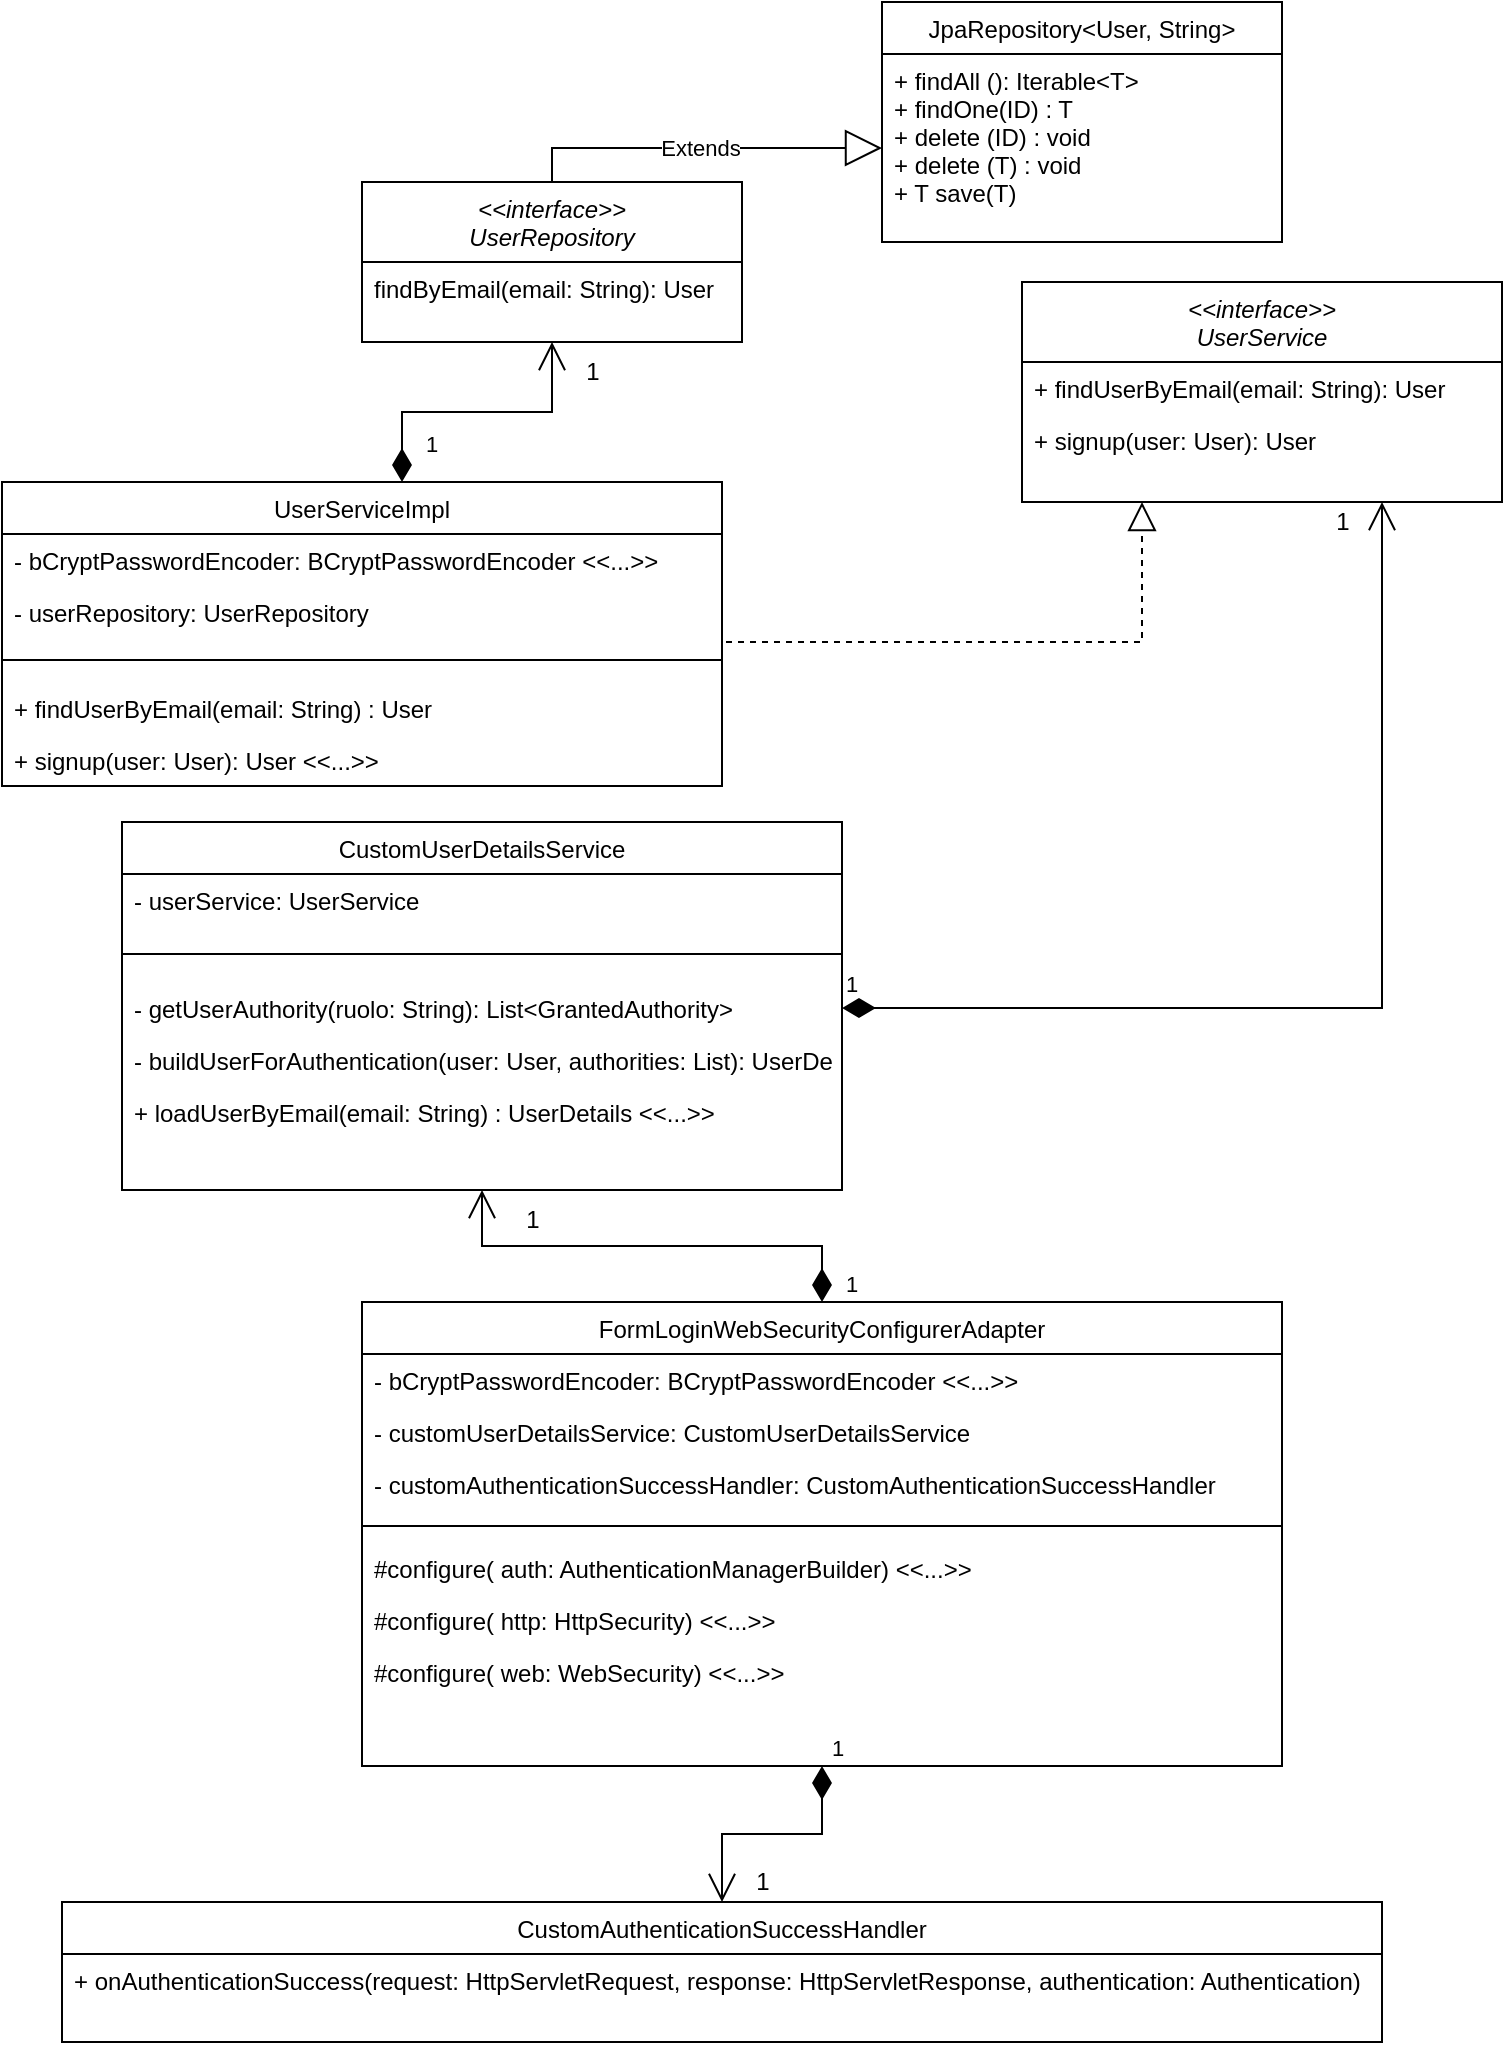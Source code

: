 <mxfile version="20.5.3" type="device"><diagram id="C5RBs43oDa-KdzZeNtuy" name="Page-1"><mxGraphModel dx="944" dy="526" grid="1" gridSize="10" guides="1" tooltips="1" connect="1" arrows="1" fold="1" page="1" pageScale="1" pageWidth="827" pageHeight="1169" math="0" shadow="0"><root><mxCell id="WIyWlLk6GJQsqaUBKTNV-0"/><mxCell id="WIyWlLk6GJQsqaUBKTNV-1" parent="WIyWlLk6GJQsqaUBKTNV-0"/><mxCell id="zkfFHV4jXpPFQw0GAbJ--0" value="&lt;&lt;interface&gt;&gt;&#10;UserRepository" style="swimlane;fontStyle=2;align=center;verticalAlign=top;childLayout=stackLayout;horizontal=1;startSize=40;horizontalStack=0;resizeParent=1;resizeLast=0;collapsible=1;marginBottom=0;rounded=0;shadow=0;strokeWidth=1;" parent="WIyWlLk6GJQsqaUBKTNV-1" vertex="1"><mxGeometry x="220" y="90" width="190" height="80" as="geometry"><mxRectangle x="230" y="140" width="160" height="26" as="alternateBounds"/></mxGeometry></mxCell><mxCell id="zkfFHV4jXpPFQw0GAbJ--1" value="findByEmail(email: String): User" style="text;align=left;verticalAlign=top;spacingLeft=4;spacingRight=4;overflow=hidden;rotatable=0;points=[[0,0.5],[1,0.5]];portConstraint=eastwest;" parent="zkfFHV4jXpPFQw0GAbJ--0" vertex="1"><mxGeometry y="40" width="190" height="26" as="geometry"/></mxCell><mxCell id="zkfFHV4jXpPFQw0GAbJ--6" value="UserServiceImpl" style="swimlane;fontStyle=0;align=center;verticalAlign=top;childLayout=stackLayout;horizontal=1;startSize=26;horizontalStack=0;resizeParent=1;resizeLast=0;collapsible=1;marginBottom=0;rounded=0;shadow=0;strokeWidth=1;" parent="WIyWlLk6GJQsqaUBKTNV-1" vertex="1"><mxGeometry x="40" y="240" width="360" height="152" as="geometry"><mxRectangle x="130" y="380" width="160" height="26" as="alternateBounds"/></mxGeometry></mxCell><mxCell id="z_ifFVNoO6n2Oy5mSunN-12" value="- bCryptPasswordEncoder: BCryptPasswordEncoder &lt;&lt;...&gt;&gt;" style="text;align=left;verticalAlign=top;spacingLeft=4;spacingRight=4;overflow=hidden;rotatable=0;points=[[0,0.5],[1,0.5]];portConstraint=eastwest;" vertex="1" parent="zkfFHV4jXpPFQw0GAbJ--6"><mxGeometry y="26" width="360" height="26" as="geometry"/></mxCell><mxCell id="z_ifFVNoO6n2Oy5mSunN-67" value="- userRepository: UserRepository " style="text;align=left;verticalAlign=top;spacingLeft=4;spacingRight=4;overflow=hidden;rotatable=0;points=[[0,0.5],[1,0.5]];portConstraint=eastwest;" vertex="1" parent="zkfFHV4jXpPFQw0GAbJ--6"><mxGeometry y="52" width="360" height="26" as="geometry"/></mxCell><mxCell id="zkfFHV4jXpPFQw0GAbJ--9" value="" style="line;html=1;strokeWidth=1;align=left;verticalAlign=middle;spacingTop=-1;spacingLeft=3;spacingRight=3;rotatable=0;labelPosition=right;points=[];portConstraint=eastwest;" parent="zkfFHV4jXpPFQw0GAbJ--6" vertex="1"><mxGeometry y="78" width="360" height="22" as="geometry"/></mxCell><mxCell id="zkfFHV4jXpPFQw0GAbJ--7" value="+ findUserByEmail(email: String) : User" style="text;align=left;verticalAlign=top;spacingLeft=4;spacingRight=4;overflow=hidden;rotatable=0;points=[[0,0.5],[1,0.5]];portConstraint=eastwest;" parent="zkfFHV4jXpPFQw0GAbJ--6" vertex="1"><mxGeometry y="100" width="360" height="26" as="geometry"/></mxCell><mxCell id="z_ifFVNoO6n2Oy5mSunN-7" value="+ signup(user: User): User &lt;&lt;...&gt;&gt;" style="text;align=left;verticalAlign=top;spacingLeft=4;spacingRight=4;overflow=hidden;rotatable=0;points=[[0,0.5],[1,0.5]];portConstraint=eastwest;" vertex="1" parent="zkfFHV4jXpPFQw0GAbJ--6"><mxGeometry y="126" width="360" height="26" as="geometry"/></mxCell><mxCell id="zkfFHV4jXpPFQw0GAbJ--13" value="JpaRepository&lt;User, String&gt;" style="swimlane;fontStyle=0;align=center;verticalAlign=top;childLayout=stackLayout;horizontal=1;startSize=26;horizontalStack=0;resizeParent=1;resizeLast=0;collapsible=1;marginBottom=0;rounded=0;shadow=0;strokeWidth=1;" parent="WIyWlLk6GJQsqaUBKTNV-1" vertex="1"><mxGeometry x="480" width="200" height="120" as="geometry"><mxRectangle x="340" y="380" width="170" height="26" as="alternateBounds"/></mxGeometry></mxCell><mxCell id="z_ifFVNoO6n2Oy5mSunN-8" value="+ findAll (): Iterable&lt;T&gt;&#10;+ findOne(ID) : T&#10;+ delete (ID) : void&#10;+ delete (T) : void&#10;+ T save(T)" style="text;align=left;verticalAlign=top;spacingLeft=4;spacingRight=4;overflow=hidden;rotatable=0;points=[[0,0.5],[1,0.5]];portConstraint=eastwest;" vertex="1" parent="zkfFHV4jXpPFQw0GAbJ--13"><mxGeometry y="26" width="200" height="94" as="geometry"/></mxCell><mxCell id="z_ifFVNoO6n2Oy5mSunN-9" value="&lt;&lt;interface&gt;&gt;&#10;UserService" style="swimlane;fontStyle=2;align=center;verticalAlign=top;childLayout=stackLayout;horizontal=1;startSize=40;horizontalStack=0;resizeParent=1;resizeLast=0;collapsible=1;marginBottom=0;rounded=0;shadow=0;strokeWidth=1;" vertex="1" parent="WIyWlLk6GJQsqaUBKTNV-1"><mxGeometry x="550" y="140" width="240" height="110" as="geometry"><mxRectangle x="230" y="140" width="160" height="26" as="alternateBounds"/></mxGeometry></mxCell><mxCell id="z_ifFVNoO6n2Oy5mSunN-10" value="+ findUserByEmail(email: String): User" style="text;align=left;verticalAlign=top;spacingLeft=4;spacingRight=4;overflow=hidden;rotatable=0;points=[[0,0.5],[1,0.5]];portConstraint=eastwest;" vertex="1" parent="z_ifFVNoO6n2Oy5mSunN-9"><mxGeometry y="40" width="240" height="26" as="geometry"/></mxCell><mxCell id="z_ifFVNoO6n2Oy5mSunN-11" value="+ signup(user: User): User" style="text;align=left;verticalAlign=top;spacingLeft=4;spacingRight=4;overflow=hidden;rotatable=0;points=[[0,0.5],[1,0.5]];portConstraint=eastwest;" vertex="1" parent="z_ifFVNoO6n2Oy5mSunN-9"><mxGeometry y="66" width="240" height="26" as="geometry"/></mxCell><mxCell id="z_ifFVNoO6n2Oy5mSunN-14" value="" style="endArrow=block;dashed=1;endFill=0;endSize=12;html=1;rounded=0;entryX=0.25;entryY=1;entryDx=0;entryDy=0;exitX=1;exitY=0.5;exitDx=0;exitDy=0;edgeStyle=orthogonalEdgeStyle;" edge="1" parent="WIyWlLk6GJQsqaUBKTNV-1" source="zkfFHV4jXpPFQw0GAbJ--6" target="z_ifFVNoO6n2Oy5mSunN-9"><mxGeometry width="160" relative="1" as="geometry"><mxPoint x="300" y="330" as="sourcePoint"/><mxPoint x="460" y="330" as="targetPoint"/><Array as="points"><mxPoint x="610" y="320"/></Array></mxGeometry></mxCell><mxCell id="z_ifFVNoO6n2Oy5mSunN-17" value="1" style="text;html=1;align=center;verticalAlign=middle;resizable=0;points=[];autosize=1;strokeColor=none;fillColor=none;" vertex="1" parent="WIyWlLk6GJQsqaUBKTNV-1"><mxGeometry x="320" y="170" width="30" height="30" as="geometry"/></mxCell><mxCell id="z_ifFVNoO6n2Oy5mSunN-24" value="Extends" style="endArrow=block;endSize=16;endFill=0;html=1;rounded=0;entryX=0;entryY=0.5;entryDx=0;entryDy=0;exitX=0.5;exitY=0;exitDx=0;exitDy=0;edgeStyle=orthogonalEdgeStyle;" edge="1" parent="WIyWlLk6GJQsqaUBKTNV-1" source="zkfFHV4jXpPFQw0GAbJ--0" target="z_ifFVNoO6n2Oy5mSunN-8"><mxGeometry width="160" relative="1" as="geometry"><mxPoint x="360" y="40" as="sourcePoint"/><mxPoint x="540" y="180" as="targetPoint"/></mxGeometry></mxCell><mxCell id="z_ifFVNoO6n2Oy5mSunN-32" value="FormLoginWebSecurityConfigurerAdapter" style="swimlane;fontStyle=0;align=center;verticalAlign=top;childLayout=stackLayout;horizontal=1;startSize=26;horizontalStack=0;resizeParent=1;resizeLast=0;collapsible=1;marginBottom=0;rounded=0;shadow=0;strokeWidth=1;" vertex="1" parent="WIyWlLk6GJQsqaUBKTNV-1"><mxGeometry x="220" y="650" width="460" height="232" as="geometry"><mxRectangle x="130" y="380" width="160" height="26" as="alternateBounds"/></mxGeometry></mxCell><mxCell id="z_ifFVNoO6n2Oy5mSunN-33" value="- bCryptPasswordEncoder: BCryptPasswordEncoder &lt;&lt;...&gt;&gt;" style="text;align=left;verticalAlign=top;spacingLeft=4;spacingRight=4;overflow=hidden;rotatable=0;points=[[0,0.5],[1,0.5]];portConstraint=eastwest;" vertex="1" parent="z_ifFVNoO6n2Oy5mSunN-32"><mxGeometry y="26" width="460" height="26" as="geometry"/></mxCell><mxCell id="z_ifFVNoO6n2Oy5mSunN-71" value="- customUserDetailsService: CustomUserDetailsService" style="text;align=left;verticalAlign=top;spacingLeft=4;spacingRight=4;overflow=hidden;rotatable=0;points=[[0,0.5],[1,0.5]];portConstraint=eastwest;" vertex="1" parent="z_ifFVNoO6n2Oy5mSunN-32"><mxGeometry y="52" width="460" height="26" as="geometry"/></mxCell><mxCell id="z_ifFVNoO6n2Oy5mSunN-72" value="- customAuthenticationSuccessHandler: CustomAuthenticationSuccessHandler" style="text;align=left;verticalAlign=top;spacingLeft=4;spacingRight=4;overflow=hidden;rotatable=0;points=[[0,0.5],[1,0.5]];portConstraint=eastwest;" vertex="1" parent="z_ifFVNoO6n2Oy5mSunN-32"><mxGeometry y="78" width="460" height="26" as="geometry"/></mxCell><mxCell id="z_ifFVNoO6n2Oy5mSunN-34" value="" style="line;html=1;strokeWidth=1;align=left;verticalAlign=middle;spacingTop=-1;spacingLeft=3;spacingRight=3;rotatable=0;labelPosition=right;points=[];portConstraint=eastwest;" vertex="1" parent="z_ifFVNoO6n2Oy5mSunN-32"><mxGeometry y="104" width="460" height="16" as="geometry"/></mxCell><mxCell id="z_ifFVNoO6n2Oy5mSunN-37" value="#configure( auth: AuthenticationManagerBuilder) &lt;&lt;...&gt;&gt;" style="text;align=left;verticalAlign=top;spacingLeft=4;spacingRight=4;overflow=hidden;rotatable=0;points=[[0,0.5],[1,0.5]];portConstraint=eastwest;" vertex="1" parent="z_ifFVNoO6n2Oy5mSunN-32"><mxGeometry y="120" width="460" height="26" as="geometry"/></mxCell><mxCell id="z_ifFVNoO6n2Oy5mSunN-38" value="#configure( http: HttpSecurity) &lt;&lt;...&gt;&gt;" style="text;align=left;verticalAlign=top;spacingLeft=4;spacingRight=4;overflow=hidden;rotatable=0;points=[[0,0.5],[1,0.5]];portConstraint=eastwest;" vertex="1" parent="z_ifFVNoO6n2Oy5mSunN-32"><mxGeometry y="146" width="460" height="26" as="geometry"/></mxCell><mxCell id="z_ifFVNoO6n2Oy5mSunN-39" value="#configure( web: WebSecurity) &lt;&lt;...&gt;&gt;" style="text;align=left;verticalAlign=top;spacingLeft=4;spacingRight=4;overflow=hidden;rotatable=0;points=[[0,0.5],[1,0.5]];portConstraint=eastwest;" vertex="1" parent="z_ifFVNoO6n2Oy5mSunN-32"><mxGeometry y="172" width="460" height="26" as="geometry"/></mxCell><mxCell id="z_ifFVNoO6n2Oy5mSunN-41" value="1" style="text;html=1;align=center;verticalAlign=middle;resizable=0;points=[];autosize=1;strokeColor=none;fillColor=none;" vertex="1" parent="WIyWlLk6GJQsqaUBKTNV-1"><mxGeometry x="290" y="594" width="30" height="30" as="geometry"/></mxCell><mxCell id="z_ifFVNoO6n2Oy5mSunN-43" value="CustomAuthenticationSuccessHandler" style="swimlane;fontStyle=0;align=center;verticalAlign=top;childLayout=stackLayout;horizontal=1;startSize=26;horizontalStack=0;resizeParent=1;resizeLast=0;collapsible=1;marginBottom=0;rounded=0;shadow=0;strokeWidth=1;" vertex="1" parent="WIyWlLk6GJQsqaUBKTNV-1"><mxGeometry x="70" y="950" width="660" height="70" as="geometry"><mxRectangle x="130" y="380" width="160" height="26" as="alternateBounds"/></mxGeometry></mxCell><mxCell id="z_ifFVNoO6n2Oy5mSunN-44" value="+ onAuthenticationSuccess(request: HttpServletRequest, response: HttpServletResponse, authentication: Authentication)" style="text;align=left;verticalAlign=top;spacingLeft=4;spacingRight=4;overflow=hidden;rotatable=0;points=[[0,0.5],[1,0.5]];portConstraint=eastwest;" vertex="1" parent="z_ifFVNoO6n2Oy5mSunN-43"><mxGeometry y="26" width="660" height="26" as="geometry"/></mxCell><mxCell id="z_ifFVNoO6n2Oy5mSunN-50" value="1" style="text;html=1;align=center;verticalAlign=middle;resizable=0;points=[];autosize=1;strokeColor=none;fillColor=none;" vertex="1" parent="WIyWlLk6GJQsqaUBKTNV-1"><mxGeometry x="405" y="925" width="30" height="30" as="geometry"/></mxCell><mxCell id="z_ifFVNoO6n2Oy5mSunN-52" value="CustomUserDetailsService" style="swimlane;fontStyle=0;align=center;verticalAlign=top;childLayout=stackLayout;horizontal=1;startSize=26;horizontalStack=0;resizeParent=1;resizeLast=0;collapsible=1;marginBottom=0;rounded=0;shadow=0;strokeWidth=1;" vertex="1" parent="WIyWlLk6GJQsqaUBKTNV-1"><mxGeometry x="100" y="410" width="360" height="184" as="geometry"><mxRectangle x="130" y="380" width="160" height="26" as="alternateBounds"/></mxGeometry></mxCell><mxCell id="z_ifFVNoO6n2Oy5mSunN-53" value="- userService: UserService" style="text;align=left;verticalAlign=top;spacingLeft=4;spacingRight=4;overflow=hidden;rotatable=0;points=[[0,0.5],[1,0.5]];portConstraint=eastwest;" vertex="1" parent="z_ifFVNoO6n2Oy5mSunN-52"><mxGeometry y="26" width="360" height="26" as="geometry"/></mxCell><mxCell id="z_ifFVNoO6n2Oy5mSunN-54" value="" style="line;html=1;strokeWidth=1;align=left;verticalAlign=middle;spacingTop=-1;spacingLeft=3;spacingRight=3;rotatable=0;labelPosition=right;points=[];portConstraint=eastwest;" vertex="1" parent="z_ifFVNoO6n2Oy5mSunN-52"><mxGeometry y="52" width="360" height="28" as="geometry"/></mxCell><mxCell id="z_ifFVNoO6n2Oy5mSunN-58" value="- getUserAuthority(ruolo: String): List&lt;GrantedAuthority&gt; &#10;" style="text;align=left;verticalAlign=top;spacingLeft=4;spacingRight=4;overflow=hidden;rotatable=0;points=[[0,0.5],[1,0.5]];portConstraint=eastwest;" vertex="1" parent="z_ifFVNoO6n2Oy5mSunN-52"><mxGeometry y="80" width="360" height="26" as="geometry"/></mxCell><mxCell id="z_ifFVNoO6n2Oy5mSunN-59" value="- buildUserForAuthentication(user: User, authorities: List): UserDetails &#10;" style="text;align=left;verticalAlign=top;spacingLeft=4;spacingRight=4;overflow=hidden;rotatable=0;points=[[0,0.5],[1,0.5]];portConstraint=eastwest;" vertex="1" parent="z_ifFVNoO6n2Oy5mSunN-52"><mxGeometry y="106" width="360" height="26" as="geometry"/></mxCell><mxCell id="z_ifFVNoO6n2Oy5mSunN-57" value="+ loadUserByEmail(email: String) : UserDetails &lt;&lt;...&gt;&gt;" style="text;align=left;verticalAlign=top;spacingLeft=4;spacingRight=4;overflow=hidden;rotatable=0;points=[[0,0.5],[1,0.5]];portConstraint=eastwest;" vertex="1" parent="z_ifFVNoO6n2Oy5mSunN-52"><mxGeometry y="132" width="360" height="26" as="geometry"/></mxCell><mxCell id="z_ifFVNoO6n2Oy5mSunN-68" value="1" style="endArrow=open;html=1;endSize=12;startArrow=diamondThin;startSize=14;startFill=1;edgeStyle=orthogonalEdgeStyle;align=left;verticalAlign=bottom;rounded=0;entryX=0.5;entryY=1;entryDx=0;entryDy=0;" edge="1" parent="WIyWlLk6GJQsqaUBKTNV-1" source="zkfFHV4jXpPFQw0GAbJ--6" target="zkfFHV4jXpPFQw0GAbJ--0"><mxGeometry x="-0.862" y="-10" relative="1" as="geometry"><mxPoint x="370" y="790" as="sourcePoint"/><mxPoint x="530" y="790" as="targetPoint"/><Array as="points"><mxPoint x="240" y="205"/><mxPoint x="315" y="205"/></Array><mxPoint as="offset"/></mxGeometry></mxCell><mxCell id="z_ifFVNoO6n2Oy5mSunN-69" value="1" style="endArrow=open;html=1;endSize=12;startArrow=diamondThin;startSize=14;startFill=1;edgeStyle=orthogonalEdgeStyle;align=left;verticalAlign=bottom;rounded=0;entryX=0.75;entryY=1;entryDx=0;entryDy=0;exitX=1;exitY=0.5;exitDx=0;exitDy=0;" edge="1" parent="WIyWlLk6GJQsqaUBKTNV-1" source="z_ifFVNoO6n2Oy5mSunN-58" target="z_ifFVNoO6n2Oy5mSunN-9"><mxGeometry x="-1" y="3" relative="1" as="geometry"><mxPoint x="290" y="400" as="sourcePoint"/><mxPoint x="450" y="400" as="targetPoint"/></mxGeometry></mxCell><mxCell id="z_ifFVNoO6n2Oy5mSunN-70" value="1" style="text;html=1;align=center;verticalAlign=middle;resizable=0;points=[];autosize=1;strokeColor=none;fillColor=none;" vertex="1" parent="WIyWlLk6GJQsqaUBKTNV-1"><mxGeometry x="695" y="245" width="30" height="30" as="geometry"/></mxCell><mxCell id="z_ifFVNoO6n2Oy5mSunN-73" value="1" style="endArrow=open;html=1;endSize=12;startArrow=diamondThin;startSize=14;startFill=1;edgeStyle=orthogonalEdgeStyle;align=left;verticalAlign=bottom;rounded=0;exitX=0.5;exitY=1;exitDx=0;exitDy=0;" edge="1" parent="WIyWlLk6GJQsqaUBKTNV-1" source="z_ifFVNoO6n2Oy5mSunN-32" target="z_ifFVNoO6n2Oy5mSunN-43"><mxGeometry x="-1" y="3" relative="1" as="geometry"><mxPoint x="290" y="900" as="sourcePoint"/><mxPoint x="450" y="900" as="targetPoint"/></mxGeometry></mxCell><mxCell id="z_ifFVNoO6n2Oy5mSunN-75" value="1" style="endArrow=open;html=1;endSize=12;startArrow=diamondThin;startSize=14;startFill=1;edgeStyle=orthogonalEdgeStyle;align=left;verticalAlign=bottom;rounded=0;entryX=0.5;entryY=1;entryDx=0;entryDy=0;" edge="1" parent="WIyWlLk6GJQsqaUBKTNV-1" source="z_ifFVNoO6n2Oy5mSunN-32" target="z_ifFVNoO6n2Oy5mSunN-52"><mxGeometry x="-1" y="-10" relative="1" as="geometry"><mxPoint x="290" y="540" as="sourcePoint"/><mxPoint x="450" y="540" as="targetPoint"/><mxPoint as="offset"/></mxGeometry></mxCell></root></mxGraphModel></diagram></mxfile>